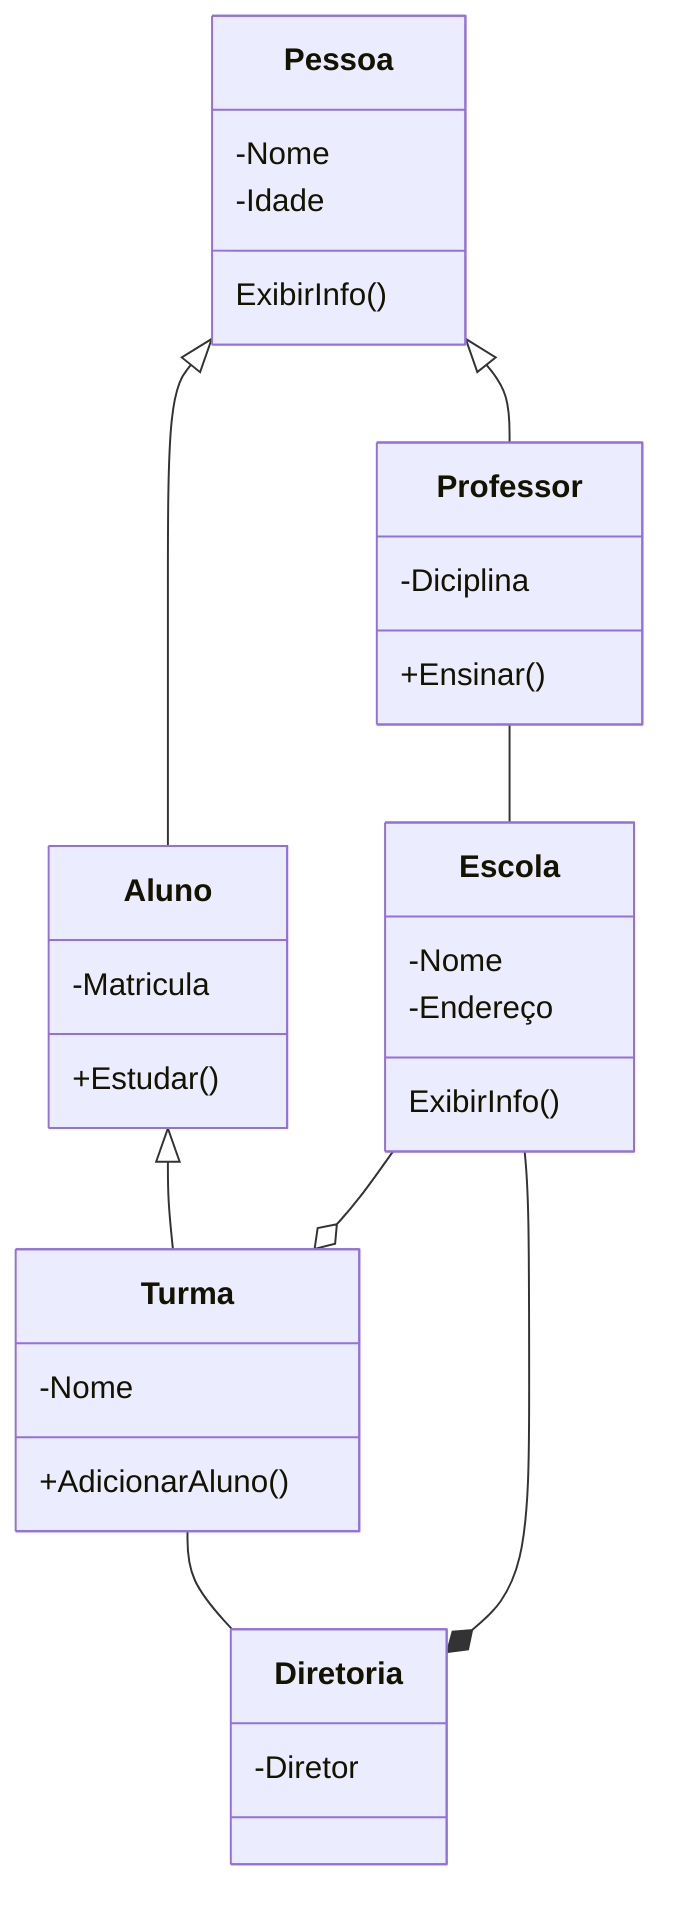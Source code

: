 classDiagram
    Pessoa <|-- Aluno
    Pessoa <|-- Professor
    Pessoa : -Nome
    Pessoa: -Idade 
    Pessoa: ExibirInfo()

    Aluno <|-- Turma 
    Aluno: -Matricula
    Aluno: +Estudar()

    Professor -- Escola
    Professor: -Diciplina
    Professor: +Ensinar()

    Turma -- Diretoria
    Turma: -Nome
    Turma: +AdicionarAluno()


    Escola --* Diretoria
    Escola --o Turma
    Escola: -Nome 
    Escola: -Endereço
    Escola: ExibirInfo()

    Diretoria: -Diretor